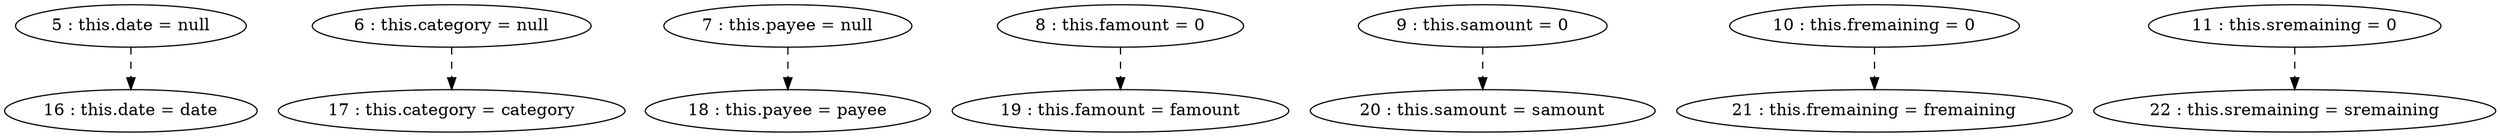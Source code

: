 digraph G {
"5 : this.date = null"
"5 : this.date = null" -> "16 : this.date = date" [style=dashed]
"6 : this.category = null"
"6 : this.category = null" -> "17 : this.category = category" [style=dashed]
"7 : this.payee = null"
"7 : this.payee = null" -> "18 : this.payee = payee" [style=dashed]
"8 : this.famount = 0"
"8 : this.famount = 0" -> "19 : this.famount = famount" [style=dashed]
"9 : this.samount = 0"
"9 : this.samount = 0" -> "20 : this.samount = samount" [style=dashed]
"10 : this.fremaining = 0"
"10 : this.fremaining = 0" -> "21 : this.fremaining = fremaining" [style=dashed]
"11 : this.sremaining = 0"
"11 : this.sremaining = 0" -> "22 : this.sremaining = sremaining" [style=dashed]
"16 : this.date = date"
"17 : this.category = category"
"18 : this.payee = payee"
"19 : this.famount = famount"
"20 : this.samount = samount"
"21 : this.fremaining = fremaining"
"22 : this.sremaining = sremaining"
}